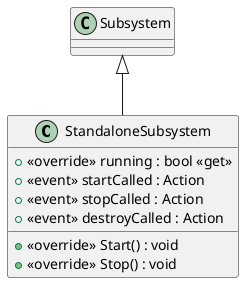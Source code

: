 @startuml
class StandaloneSubsystem {
    + <<override>> running : bool <<get>>
    +  <<event>> startCalled : Action 
    +  <<event>> stopCalled : Action 
    +  <<event>> destroyCalled : Action 
    + <<override>> Start() : void
    + <<override>> Stop() : void
}
Subsystem <|-- StandaloneSubsystem
@enduml
